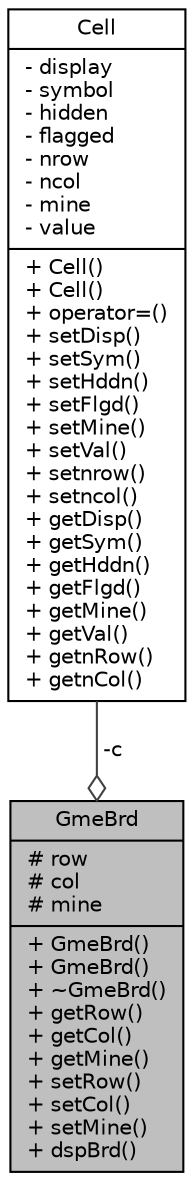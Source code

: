 digraph "GmeBrd"
{
 // INTERACTIVE_SVG=YES
 // LATEX_PDF_SIZE
  edge [fontname="Helvetica",fontsize="10",labelfontname="Helvetica",labelfontsize="10"];
  node [fontname="Helvetica",fontsize="10",shape=record];
  Node1 [label="{GmeBrd\n|# row\l# col\l# mine\l|+ GmeBrd()\l+ GmeBrd()\l+ ~GmeBrd()\l+ getRow()\l+ getCol()\l+ getMine()\l+ setRow()\l+ setCol()\l+ setMine()\l+ dspBrd()\l}",height=0.2,width=0.4,color="black", fillcolor="grey75", style="filled", fontcolor="black",tooltip=" "];
  Node2 -> Node1 [color="grey25",fontsize="10",style="solid",label=" -c" ,arrowhead="odiamond",fontname="Helvetica"];
  Node2 [label="{Cell\n|- display\l- symbol\l- hidden\l- flagged\l- nrow\l- ncol\l- mine\l- value\l|+ Cell()\l+ Cell()\l+ operator=()\l+ setDisp()\l+ setSym()\l+ setHddn()\l+ setFlgd()\l+ setMine()\l+ setVal()\l+ setnrow()\l+ setncol()\l+ getDisp()\l+ getSym()\l+ getHddn()\l+ getFlgd()\l+ getMine()\l+ getVal()\l+ getnRow()\l+ getnCol()\l}",height=0.2,width=0.4,color="black", fillcolor="white", style="filled",URL="$dd/d11/class_cell.html",tooltip=" "];
}
